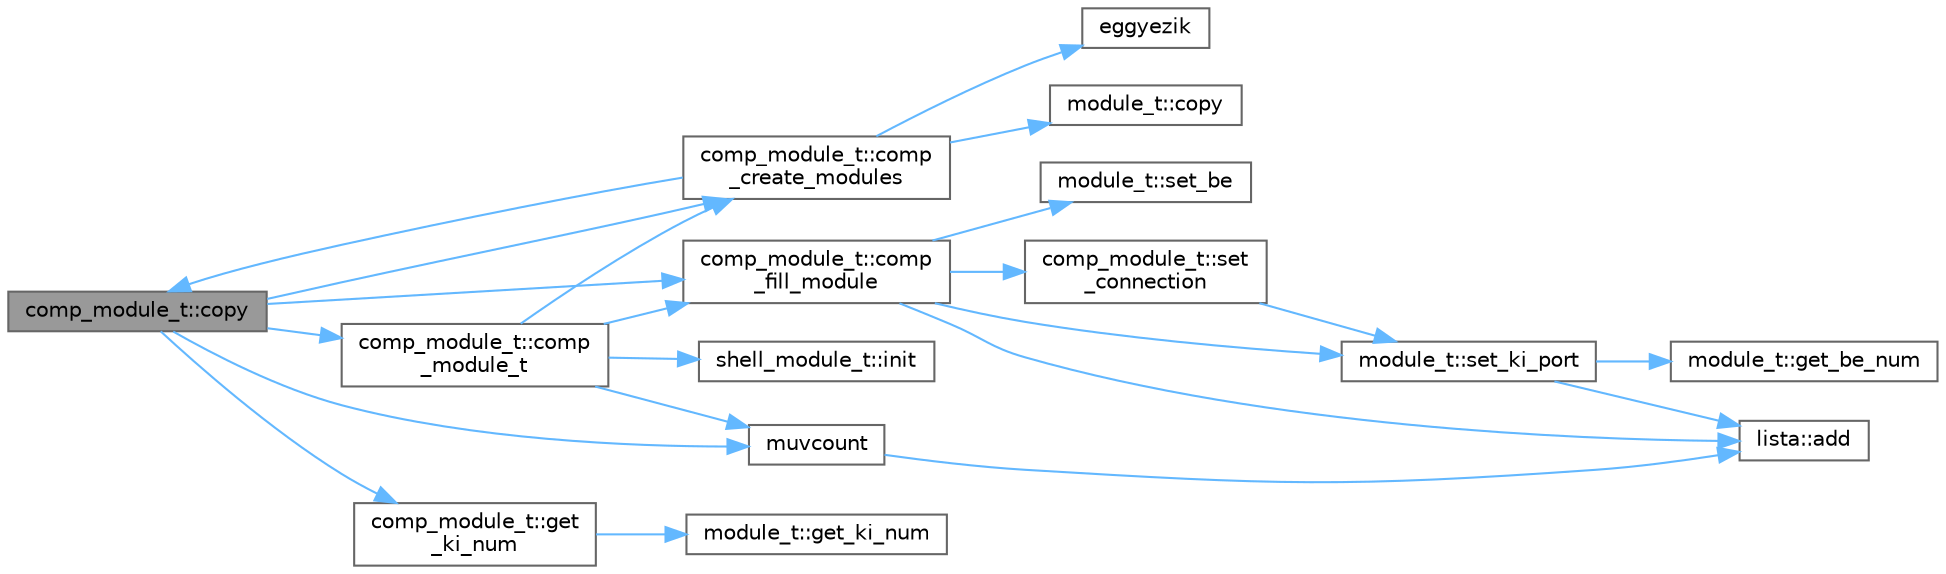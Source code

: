 digraph "comp_module_t::copy"
{
 // LATEX_PDF_SIZE
  bgcolor="transparent";
  edge [fontname=Helvetica,fontsize=10,labelfontname=Helvetica,labelfontsize=10];
  node [fontname=Helvetica,fontsize=10,shape=box,height=0.2,width=0.4];
  rankdir="LR";
  Node1 [id="Node000001",label="comp_module_t::copy",height=0.2,width=0.4,color="gray40", fillcolor="grey60", style="filled", fontcolor="black",tooltip=" "];
  Node1 -> Node2 [id="edge22_Node000001_Node000002",color="steelblue1",style="solid",tooltip=" "];
  Node2 [id="Node000002",label="comp_module_t::comp\l_create_modules",height=0.2,width=0.4,color="grey40", fillcolor="white", style="filled",URL="$classcomp__module__t.html#a97d5cb5be2c89a3e8da221e02a20243b",tooltip=" "];
  Node2 -> Node1 [id="edge23_Node000002_Node000001",color="steelblue1",style="solid",tooltip=" "];
  Node2 -> Node3 [id="edge24_Node000002_Node000003",color="steelblue1",style="solid",tooltip=" "];
  Node3 [id="Node000003",label="module_t::copy",height=0.2,width=0.4,color="grey40", fillcolor="white", style="filled",URL="$classmodule__t.html#ac55b2034283f3488767d6c110ddad55d",tooltip=" "];
  Node2 -> Node4 [id="edge25_Node000002_Node000004",color="steelblue1",style="solid",tooltip=" "];
  Node4 [id="Node000004",label="eggyezik",height=0.2,width=0.4,color="grey40", fillcolor="white", style="filled",URL="$comp__module_8cpp.html#a4e937192165d4187e4bd5e4d70967eb5",tooltip=" "];
  Node1 -> Node5 [id="edge26_Node000001_Node000005",color="steelblue1",style="solid",tooltip=" "];
  Node5 [id="Node000005",label="comp_module_t::comp\l_fill_module",height=0.2,width=0.4,color="grey40", fillcolor="white", style="filled",URL="$classcomp__module__t.html#a63951fff0c2c203661e19a86f10d522c",tooltip=" "];
  Node5 -> Node6 [id="edge27_Node000005_Node000006",color="steelblue1",style="solid",tooltip=" "];
  Node6 [id="Node000006",label="lista::add",height=0.2,width=0.4,color="grey40", fillcolor="white", style="filled",URL="$classlista.html#a3f48539cd27ef435ea20315183a7c48e",tooltip=" "];
  Node5 -> Node7 [id="edge28_Node000005_Node000007",color="steelblue1",style="solid",tooltip=" "];
  Node7 [id="Node000007",label="module_t::set_be",height=0.2,width=0.4,color="grey40", fillcolor="white", style="filled",URL="$classmodule__t.html#a67f5c31043ebfd97506f367b83b02f14",tooltip=" "];
  Node5 -> Node8 [id="edge29_Node000005_Node000008",color="steelblue1",style="solid",tooltip=" "];
  Node8 [id="Node000008",label="comp_module_t::set\l_connection",height=0.2,width=0.4,color="grey40", fillcolor="white", style="filled",URL="$classcomp__module__t.html#adef32bb2f85715f8945476ac3fb8a196",tooltip=" "];
  Node8 -> Node9 [id="edge30_Node000008_Node000009",color="steelblue1",style="solid",tooltip=" "];
  Node9 [id="Node000009",label="module_t::set_ki_port",height=0.2,width=0.4,color="grey40", fillcolor="white", style="filled",URL="$classmodule__t.html#a57c0215cd97886fdbbf55a59ead9205a",tooltip=" "];
  Node9 -> Node6 [id="edge31_Node000009_Node000006",color="steelblue1",style="solid",tooltip=" "];
  Node9 -> Node10 [id="edge32_Node000009_Node000010",color="steelblue1",style="solid",tooltip=" "];
  Node10 [id="Node000010",label="module_t::get_be_num",height=0.2,width=0.4,color="grey40", fillcolor="white", style="filled",URL="$classmodule__t.html#a3986b0f8ab95dbccec8616f2196e7bba",tooltip=" "];
  Node5 -> Node9 [id="edge33_Node000005_Node000009",color="steelblue1",style="solid",tooltip=" "];
  Node1 -> Node11 [id="edge34_Node000001_Node000011",color="steelblue1",style="solid",tooltip=" "];
  Node11 [id="Node000011",label="comp_module_t::comp\l_module_t",height=0.2,width=0.4,color="grey40", fillcolor="white", style="filled",URL="$classcomp__module__t.html#ac0c8f89cc41c87d65de52fc652d35827",tooltip=" "];
  Node11 -> Node2 [id="edge35_Node000011_Node000002",color="steelblue1",style="solid",tooltip=" "];
  Node11 -> Node5 [id="edge36_Node000011_Node000005",color="steelblue1",style="solid",tooltip=" "];
  Node11 -> Node12 [id="edge37_Node000011_Node000012",color="steelblue1",style="solid",tooltip=" "];
  Node12 [id="Node000012",label="shell_module_t::init",height=0.2,width=0.4,color="grey40", fillcolor="white", style="filled",URL="$classshell__module__t.html#a93ba970d90ff94f92e355ea110ba0f45",tooltip=" "];
  Node11 -> Node13 [id="edge38_Node000011_Node000013",color="steelblue1",style="solid",tooltip=" "];
  Node13 [id="Node000013",label="muvcount",height=0.2,width=0.4,color="grey40", fillcolor="white", style="filled",URL="$comp__module_8cpp.html#a72fad6f3a585cf1547f2fbcd87ec7a90",tooltip=" "];
  Node13 -> Node6 [id="edge39_Node000013_Node000006",color="steelblue1",style="solid",tooltip=" "];
  Node1 -> Node14 [id="edge40_Node000001_Node000014",color="steelblue1",style="solid",tooltip=" "];
  Node14 [id="Node000014",label="comp_module_t::get\l_ki_num",height=0.2,width=0.4,color="grey40", fillcolor="white", style="filled",URL="$classcomp__module__t.html#aca2e7434a78ef8a7486f76d2aca92bb9",tooltip=" "];
  Node14 -> Node15 [id="edge41_Node000014_Node000015",color="steelblue1",style="solid",tooltip=" "];
  Node15 [id="Node000015",label="module_t::get_ki_num",height=0.2,width=0.4,color="grey40", fillcolor="white", style="filled",URL="$classmodule__t.html#a5bfb7a115938e38ae555af4c83bb431c",tooltip=" "];
  Node1 -> Node13 [id="edge42_Node000001_Node000013",color="steelblue1",style="solid",tooltip=" "];
}
